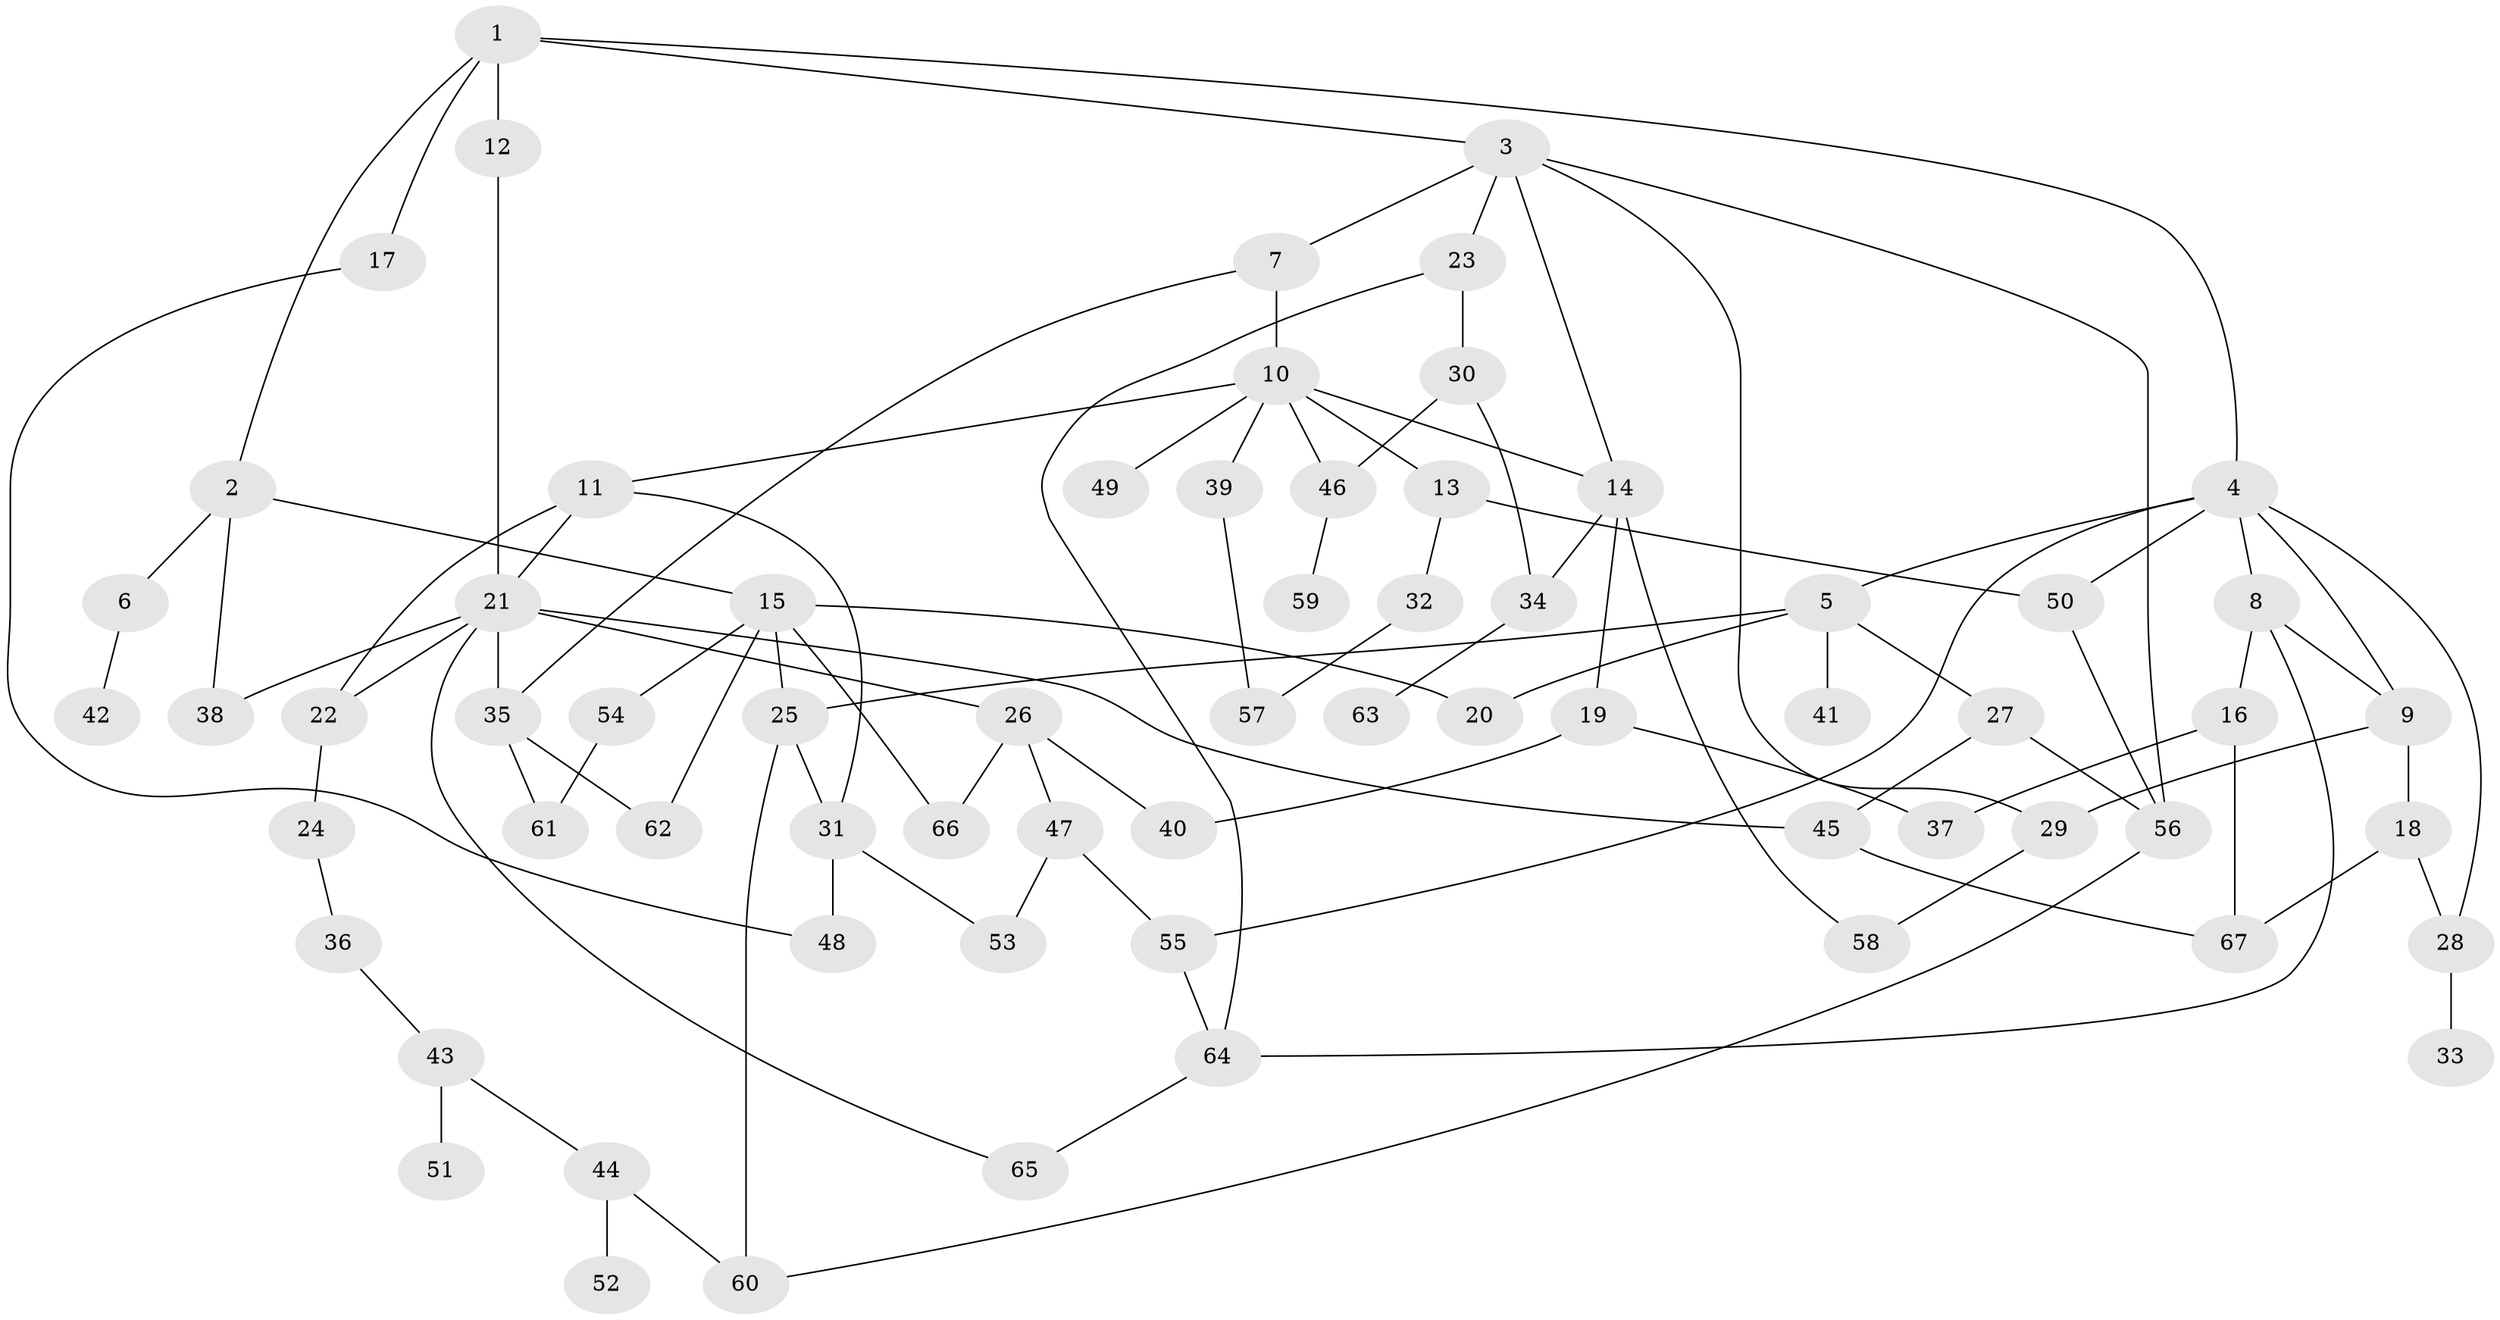// coarse degree distribution, {5: 0.04878048780487805, 4: 0.2682926829268293, 8: 0.07317073170731707, 1: 0.12195121951219512, 3: 0.24390243902439024, 10: 0.024390243902439025, 7: 0.024390243902439025, 2: 0.1951219512195122}
// Generated by graph-tools (version 1.1) at 2025/51/02/27/25 19:51:38]
// undirected, 67 vertices, 100 edges
graph export_dot {
graph [start="1"]
  node [color=gray90,style=filled];
  1;
  2;
  3;
  4;
  5;
  6;
  7;
  8;
  9;
  10;
  11;
  12;
  13;
  14;
  15;
  16;
  17;
  18;
  19;
  20;
  21;
  22;
  23;
  24;
  25;
  26;
  27;
  28;
  29;
  30;
  31;
  32;
  33;
  34;
  35;
  36;
  37;
  38;
  39;
  40;
  41;
  42;
  43;
  44;
  45;
  46;
  47;
  48;
  49;
  50;
  51;
  52;
  53;
  54;
  55;
  56;
  57;
  58;
  59;
  60;
  61;
  62;
  63;
  64;
  65;
  66;
  67;
  1 -- 2;
  1 -- 3;
  1 -- 4;
  1 -- 12;
  1 -- 17;
  2 -- 6;
  2 -- 15;
  2 -- 38;
  3 -- 7;
  3 -- 14;
  3 -- 23;
  3 -- 56;
  3 -- 29;
  4 -- 5;
  4 -- 8;
  4 -- 28;
  4 -- 55;
  4 -- 50;
  4 -- 9;
  5 -- 27;
  5 -- 41;
  5 -- 25;
  5 -- 20;
  6 -- 42;
  7 -- 10;
  7 -- 35;
  8 -- 9;
  8 -- 16;
  8 -- 64;
  9 -- 18;
  9 -- 29;
  10 -- 11;
  10 -- 13;
  10 -- 39;
  10 -- 49;
  10 -- 46;
  10 -- 14;
  11 -- 22;
  11 -- 31;
  11 -- 21;
  12 -- 21;
  13 -- 32;
  13 -- 50;
  14 -- 19;
  14 -- 58;
  14 -- 34;
  15 -- 20;
  15 -- 25;
  15 -- 54;
  15 -- 62;
  15 -- 66;
  16 -- 37;
  16 -- 67;
  17 -- 48;
  18 -- 67;
  18 -- 28;
  19 -- 37;
  19 -- 40;
  21 -- 26;
  21 -- 35;
  21 -- 22;
  21 -- 38;
  21 -- 45;
  21 -- 65;
  22 -- 24;
  23 -- 30;
  23 -- 64;
  24 -- 36;
  25 -- 31;
  25 -- 60;
  26 -- 40;
  26 -- 47;
  26 -- 66;
  27 -- 45;
  27 -- 56;
  28 -- 33;
  29 -- 58;
  30 -- 34;
  30 -- 46;
  31 -- 53;
  31 -- 48;
  32 -- 57;
  34 -- 63;
  35 -- 61;
  35 -- 62;
  36 -- 43;
  39 -- 57;
  43 -- 44;
  43 -- 51;
  44 -- 52;
  44 -- 60;
  45 -- 67;
  46 -- 59;
  47 -- 53;
  47 -- 55;
  50 -- 56;
  54 -- 61;
  55 -- 64;
  56 -- 60;
  64 -- 65;
}
